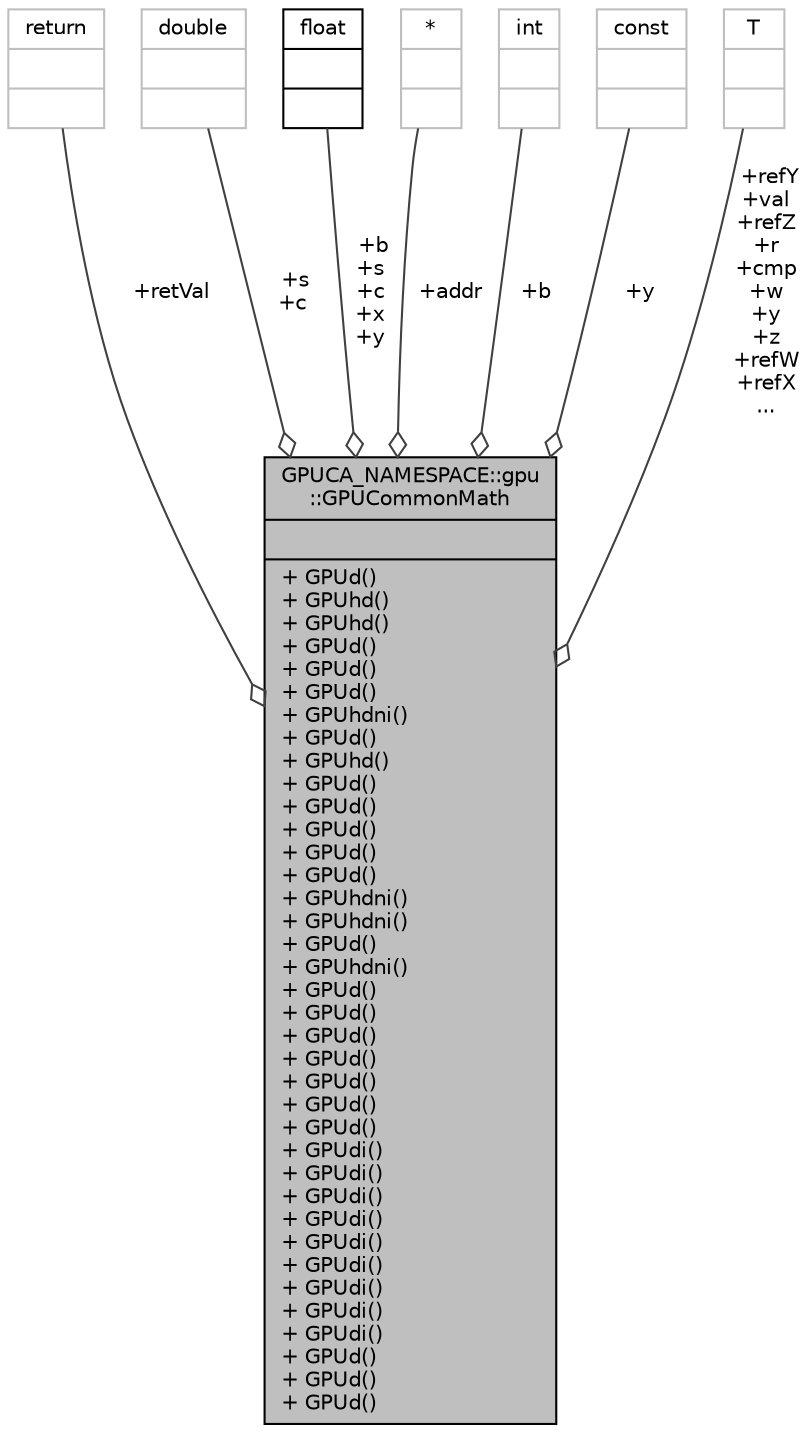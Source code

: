 digraph "GPUCA_NAMESPACE::gpu::GPUCommonMath"
{
 // INTERACTIVE_SVG=YES
  bgcolor="transparent";
  edge [fontname="Helvetica",fontsize="10",labelfontname="Helvetica",labelfontsize="10"];
  node [fontname="Helvetica",fontsize="10",shape=record];
  Node1 [label="{GPUCA_NAMESPACE::gpu\l::GPUCommonMath\n||+ GPUd()\l+ GPUhd()\l+ GPUhd()\l+ GPUd()\l+ GPUd()\l+ GPUd()\l+ GPUhdni()\l+ GPUd()\l+ GPUhd()\l+ GPUd()\l+ GPUd()\l+ GPUd()\l+ GPUd()\l+ GPUd()\l+ GPUhdni()\l+ GPUhdni()\l+ GPUd()\l+ GPUhdni()\l+ GPUd()\l+ GPUd()\l+ GPUd()\l+ GPUd()\l+ GPUd()\l+ GPUd()\l+ GPUd()\l+ GPUdi()\l+ GPUdi()\l+ GPUdi()\l+ GPUdi()\l+ GPUdi()\l+ GPUdi()\l+ GPUdi()\l+ GPUdi()\l+ GPUdi()\l+ GPUd()\l+ GPUd()\l+ GPUd()\l}",height=0.2,width=0.4,color="black", fillcolor="grey75", style="filled", fontcolor="black"];
  Node2 -> Node1 [color="grey25",fontsize="10",style="solid",label=" +retVal" ,arrowhead="odiamond",fontname="Helvetica"];
  Node2 [label="{return\n||}",height=0.2,width=0.4,color="grey75"];
  Node3 -> Node1 [color="grey25",fontsize="10",style="solid",label=" +s\n+c" ,arrowhead="odiamond",fontname="Helvetica"];
  Node3 [label="{double\n||}",height=0.2,width=0.4,color="grey75"];
  Node4 -> Node1 [color="grey25",fontsize="10",style="solid",label=" +b\n+s\n+c\n+x\n+y" ,arrowhead="odiamond",fontname="Helvetica"];
  Node4 [label="{float\n||}",height=0.2,width=0.4,color="black",URL="$d4/dc3/classfloat.html"];
  Node5 -> Node1 [color="grey25",fontsize="10",style="solid",label=" +addr" ,arrowhead="odiamond",fontname="Helvetica"];
  Node5 [label="{*\n||}",height=0.2,width=0.4,color="grey75"];
  Node6 -> Node1 [color="grey25",fontsize="10",style="solid",label=" +b" ,arrowhead="odiamond",fontname="Helvetica"];
  Node6 [label="{int\n||}",height=0.2,width=0.4,color="grey75"];
  Node7 -> Node1 [color="grey25",fontsize="10",style="solid",label=" +y" ,arrowhead="odiamond",fontname="Helvetica"];
  Node7 [label="{const\n||}",height=0.2,width=0.4,color="grey75"];
  Node8 -> Node1 [color="grey25",fontsize="10",style="solid",label=" +refY\n+val\n+refZ\n+r\n+cmp\n+w\n+y\n+z\n+refW\n+refX\n..." ,arrowhead="odiamond",fontname="Helvetica"];
  Node8 [label="{T\n||}",height=0.2,width=0.4,color="grey75"];
}
